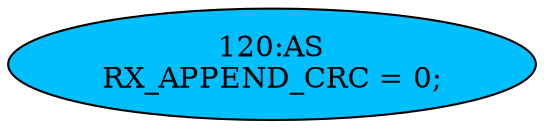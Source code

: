 strict digraph "" {
	node [label="\N"];
	"120:AS"	 [ast="<pyverilog.vparser.ast.Assign object at 0x7fdff6ff3710>",
		def_var="['RX_APPEND_CRC']",
		fillcolor=deepskyblue,
		label="120:AS
RX_APPEND_CRC = 0;",
		statements="[]",
		style=filled,
		typ=Assign,
		use_var="[]"];
}
